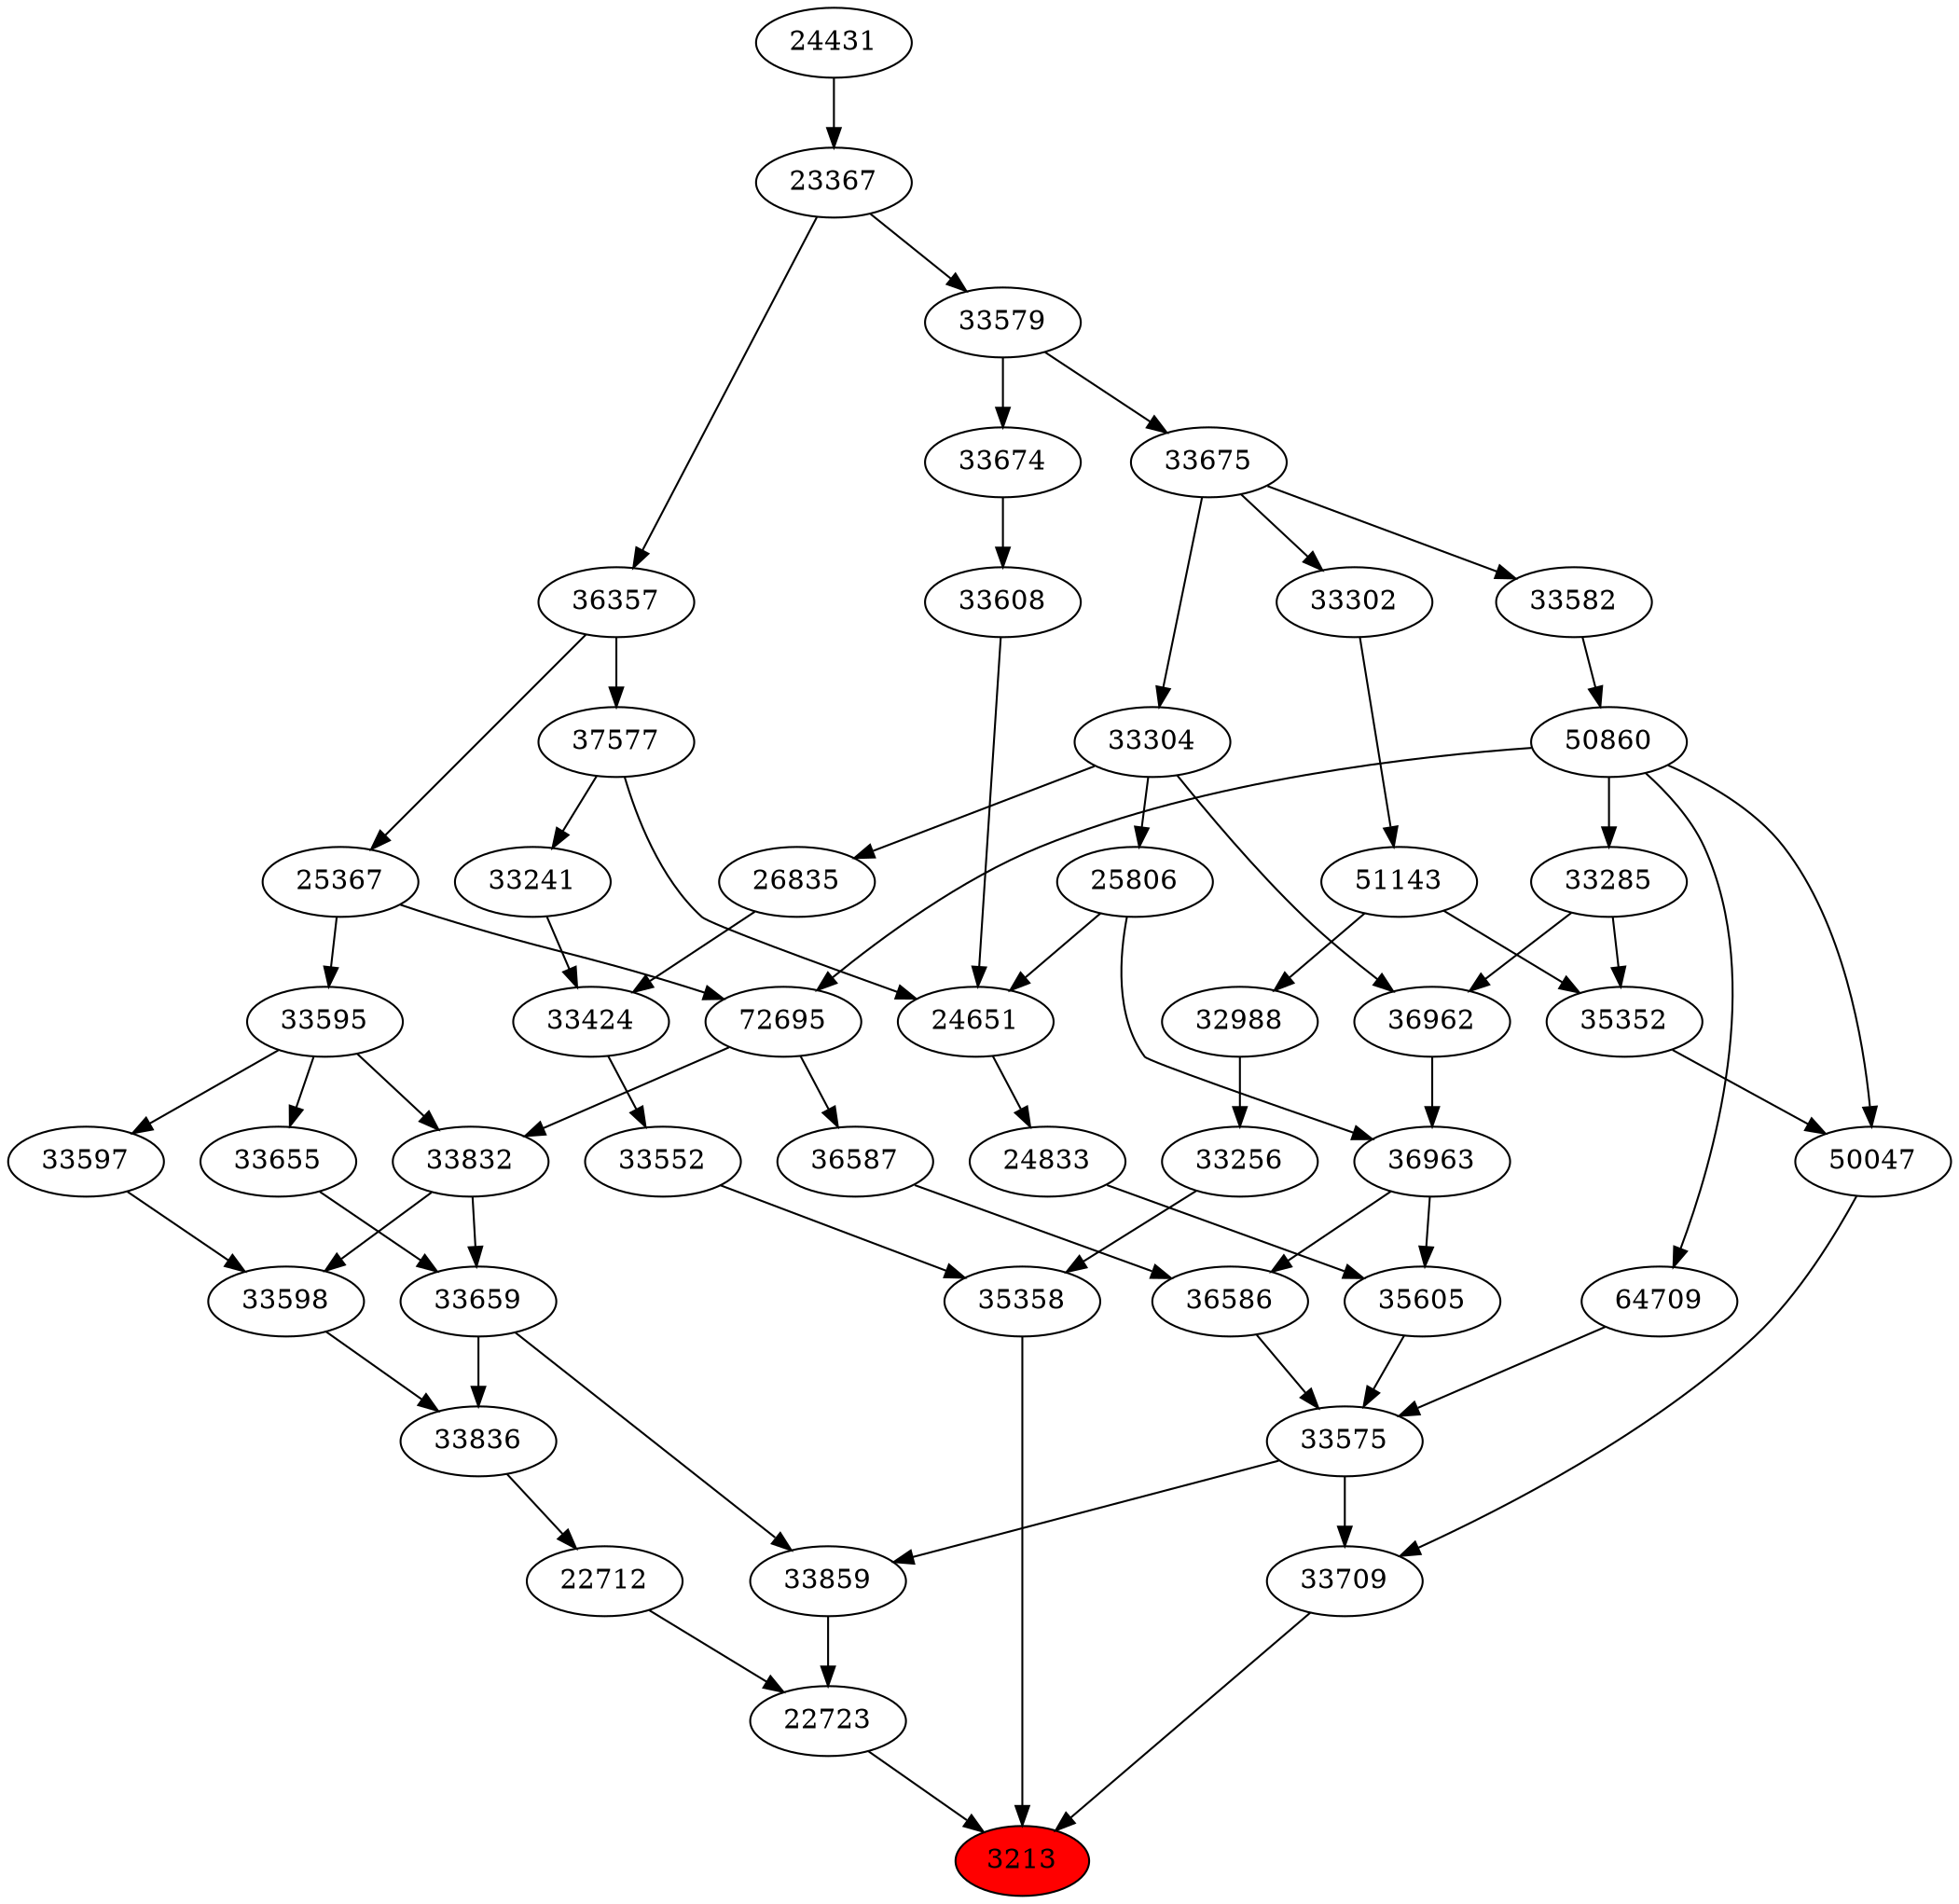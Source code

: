 strict digraph{ 
3213 [label="3213" fillcolor=red style=filled]
35358 -> 3213
33709 -> 3213
22723 -> 3213
35358 [label="35358"]
33552 -> 35358
33256 -> 35358
33709 [label="33709"]
50047 -> 33709
33575 -> 33709
22723 [label="22723"]
22712 -> 22723
33859 -> 22723
33552 [label="33552"]
33424 -> 33552
33256 [label="33256"]
32988 -> 33256
50047 [label="50047"]
35352 -> 50047
50860 -> 50047
33575 [label="33575"]
36586 -> 33575
35605 -> 33575
64709 -> 33575
22712 [label="22712"]
33836 -> 22712
33859 [label="33859"]
33575 -> 33859
33659 -> 33859
33424 [label="33424"]
33241 -> 33424
26835 -> 33424
32988 [label="32988"]
51143 -> 32988
35352 [label="35352"]
33285 -> 35352
51143 -> 35352
50860 [label="50860"]
33582 -> 50860
36586 [label="36586"]
36587 -> 36586
36963 -> 36586
35605 [label="35605"]
24833 -> 35605
36963 -> 35605
64709 [label="64709"]
50860 -> 64709
33836 [label="33836"]
33659 -> 33836
33598 -> 33836
33659 [label="33659"]
33655 -> 33659
33832 -> 33659
33241 [label="33241"]
37577 -> 33241
26835 [label="26835"]
33304 -> 26835
51143 [label="51143"]
33302 -> 51143
33285 [label="33285"]
50860 -> 33285
33582 [label="33582"]
33675 -> 33582
36587 [label="36587"]
72695 -> 36587
36963 [label="36963"]
36962 -> 36963
25806 -> 36963
24833 [label="24833"]
24651 -> 24833
33598 [label="33598"]
33597 -> 33598
33832 -> 33598
33655 [label="33655"]
33595 -> 33655
33832 [label="33832"]
72695 -> 33832
33595 -> 33832
37577 [label="37577"]
36357 -> 37577
33304 [label="33304"]
33675 -> 33304
33302 [label="33302"]
33675 -> 33302
33675 [label="33675"]
33579 -> 33675
72695 [label="72695"]
50860 -> 72695
25367 -> 72695
36962 [label="36962"]
33285 -> 36962
33304 -> 36962
25806 [label="25806"]
33304 -> 25806
24651 [label="24651"]
25806 -> 24651
33608 -> 24651
37577 -> 24651
33597 [label="33597"]
33595 -> 33597
33595 [label="33595"]
25367 -> 33595
36357 [label="36357"]
23367 -> 36357
33579 [label="33579"]
23367 -> 33579
25367 [label="25367"]
36357 -> 25367
33608 [label="33608"]
33674 -> 33608
23367 [label="23367"]
24431 -> 23367
33674 [label="33674"]
33579 -> 33674
24431 [label="24431"]
}